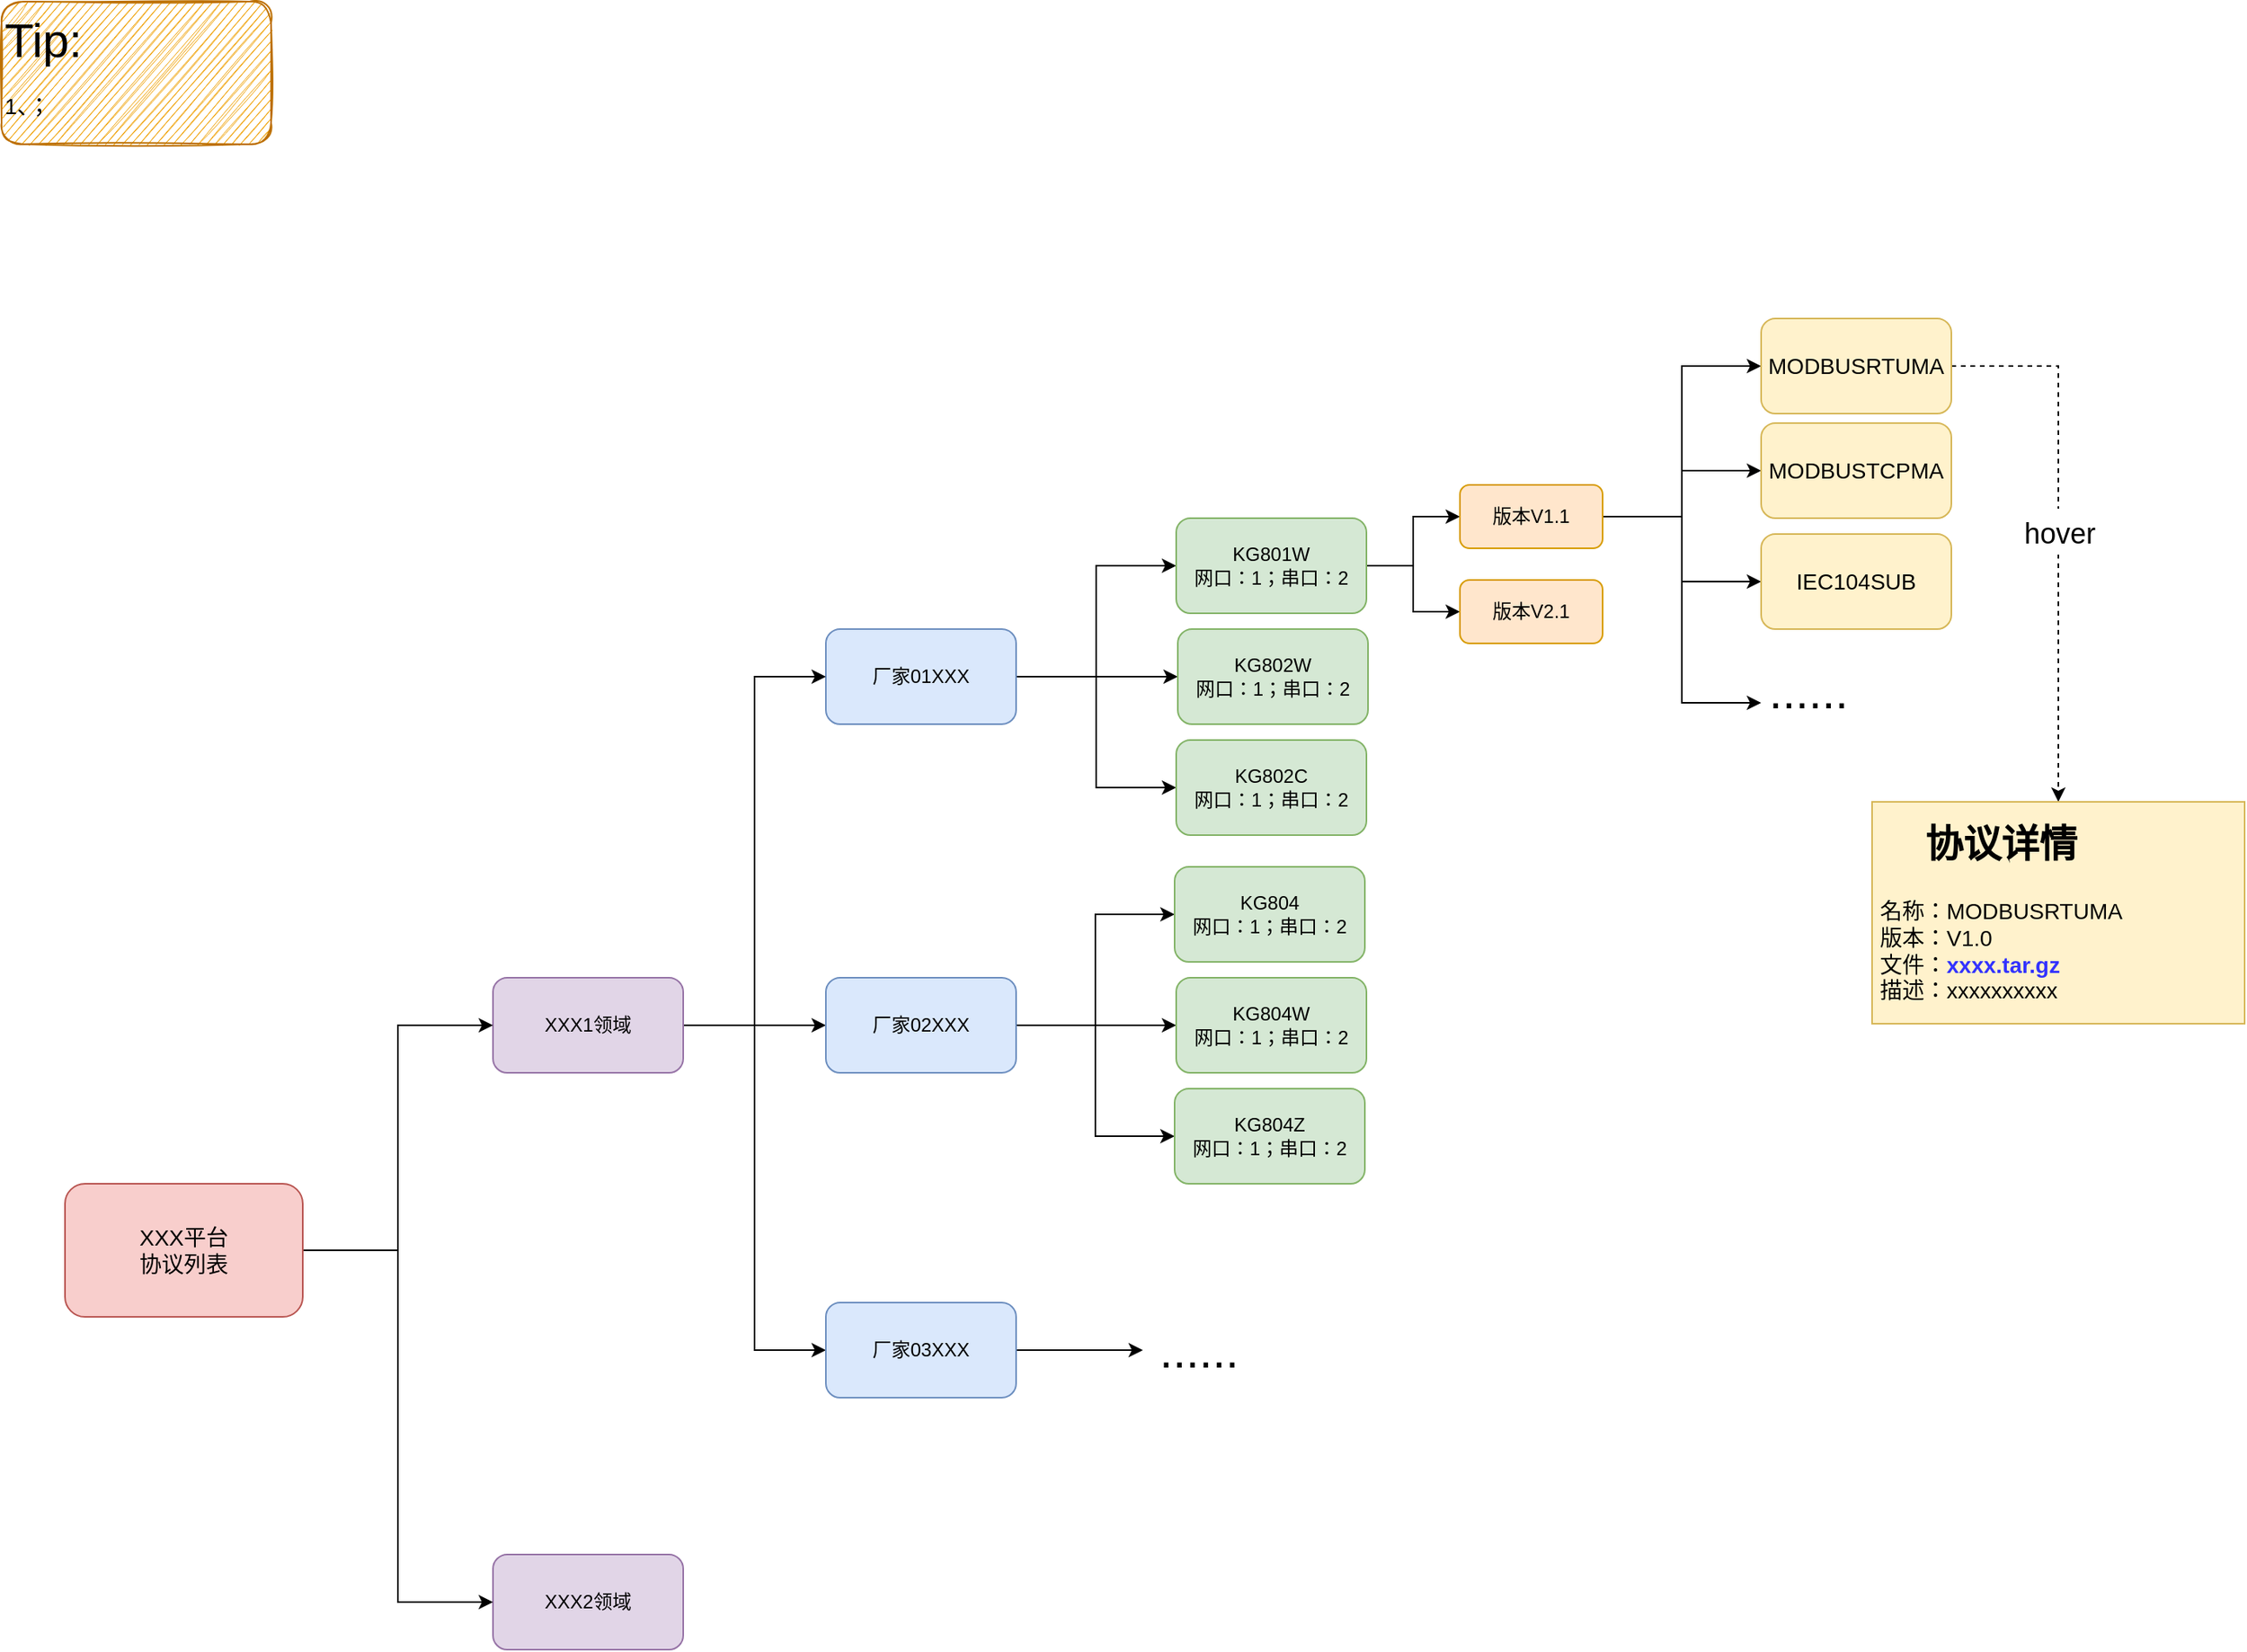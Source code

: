 <mxfile version="20.6.0" type="github">
  <diagram id="75FGShUzCQrUq0EQokse" name="第 1 页">
    <mxGraphModel dx="1606" dy="925" grid="1" gridSize="10" guides="1" tooltips="1" connect="1" arrows="1" fold="1" page="1" pageScale="1" pageWidth="827" pageHeight="1169" math="0" shadow="0">
      <root>
        <mxCell id="0" />
        <mxCell id="1" parent="0" />
        <mxCell id="CHu2IBjWPz0jFUEwYMhh-9" style="edgeStyle=orthogonalEdgeStyle;rounded=0;orthogonalLoop=1;jettySize=auto;html=1;exitX=1;exitY=0.5;exitDx=0;exitDy=0;entryX=0;entryY=0.5;entryDx=0;entryDy=0;" edge="1" parent="1" source="CHu2IBjWPz0jFUEwYMhh-2" target="CHu2IBjWPz0jFUEwYMhh-5">
          <mxGeometry relative="1" as="geometry" />
        </mxCell>
        <mxCell id="CHu2IBjWPz0jFUEwYMhh-10" style="edgeStyle=orthogonalEdgeStyle;rounded=0;orthogonalLoop=1;jettySize=auto;html=1;exitX=1;exitY=0.5;exitDx=0;exitDy=0;entryX=0;entryY=0.5;entryDx=0;entryDy=0;" edge="1" parent="1" source="CHu2IBjWPz0jFUEwYMhh-2" target="CHu2IBjWPz0jFUEwYMhh-7">
          <mxGeometry relative="1" as="geometry" />
        </mxCell>
        <mxCell id="CHu2IBjWPz0jFUEwYMhh-11" style="edgeStyle=orthogonalEdgeStyle;rounded=0;orthogonalLoop=1;jettySize=auto;html=1;exitX=1;exitY=0.5;exitDx=0;exitDy=0;entryX=0;entryY=0.5;entryDx=0;entryDy=0;" edge="1" parent="1" source="CHu2IBjWPz0jFUEwYMhh-2" target="CHu2IBjWPz0jFUEwYMhh-8">
          <mxGeometry relative="1" as="geometry" />
        </mxCell>
        <mxCell id="CHu2IBjWPz0jFUEwYMhh-2" value="厂家01XXX" style="rounded=1;whiteSpace=wrap;html=1;fillColor=#dae8fc;strokeColor=#6c8ebf;" vertex="1" parent="1">
          <mxGeometry x="570" y="406" width="120" height="60" as="geometry" />
        </mxCell>
        <mxCell id="CHu2IBjWPz0jFUEwYMhh-12" style="edgeStyle=orthogonalEdgeStyle;rounded=0;orthogonalLoop=1;jettySize=auto;html=1;exitX=1;exitY=0.5;exitDx=0;exitDy=0;entryX=0;entryY=0.5;entryDx=0;entryDy=0;" edge="1" parent="1" source="CHu2IBjWPz0jFUEwYMhh-3" target="CHu2IBjWPz0jFUEwYMhh-2">
          <mxGeometry relative="1" as="geometry" />
        </mxCell>
        <mxCell id="CHu2IBjWPz0jFUEwYMhh-13" style="edgeStyle=orthogonalEdgeStyle;rounded=0;orthogonalLoop=1;jettySize=auto;html=1;exitX=1;exitY=0.5;exitDx=0;exitDy=0;entryX=0;entryY=0.5;entryDx=0;entryDy=0;" edge="1" parent="1" source="CHu2IBjWPz0jFUEwYMhh-3" target="CHu2IBjWPz0jFUEwYMhh-4">
          <mxGeometry relative="1" as="geometry" />
        </mxCell>
        <mxCell id="CHu2IBjWPz0jFUEwYMhh-22" style="edgeStyle=orthogonalEdgeStyle;rounded=0;orthogonalLoop=1;jettySize=auto;html=1;exitX=1;exitY=0.5;exitDx=0;exitDy=0;entryX=0;entryY=0.5;entryDx=0;entryDy=0;" edge="1" parent="1" source="CHu2IBjWPz0jFUEwYMhh-3" target="CHu2IBjWPz0jFUEwYMhh-21">
          <mxGeometry relative="1" as="geometry" />
        </mxCell>
        <mxCell id="CHu2IBjWPz0jFUEwYMhh-3" value="XXX1领域" style="rounded=1;whiteSpace=wrap;html=1;fillColor=#e1d5e7;strokeColor=#9673a6;" vertex="1" parent="1">
          <mxGeometry x="360" y="626" width="120" height="60" as="geometry" />
        </mxCell>
        <mxCell id="CHu2IBjWPz0jFUEwYMhh-18" style="edgeStyle=orthogonalEdgeStyle;rounded=0;orthogonalLoop=1;jettySize=auto;html=1;exitX=1;exitY=0.5;exitDx=0;exitDy=0;entryX=0;entryY=0.5;entryDx=0;entryDy=0;" edge="1" parent="1" source="CHu2IBjWPz0jFUEwYMhh-4" target="CHu2IBjWPz0jFUEwYMhh-15">
          <mxGeometry relative="1" as="geometry" />
        </mxCell>
        <mxCell id="CHu2IBjWPz0jFUEwYMhh-19" style="edgeStyle=orthogonalEdgeStyle;rounded=0;orthogonalLoop=1;jettySize=auto;html=1;exitX=1;exitY=0.5;exitDx=0;exitDy=0;entryX=0;entryY=0.5;entryDx=0;entryDy=0;" edge="1" parent="1" source="CHu2IBjWPz0jFUEwYMhh-4" target="CHu2IBjWPz0jFUEwYMhh-16">
          <mxGeometry relative="1" as="geometry" />
        </mxCell>
        <mxCell id="CHu2IBjWPz0jFUEwYMhh-20" style="edgeStyle=orthogonalEdgeStyle;rounded=0;orthogonalLoop=1;jettySize=auto;html=1;exitX=1;exitY=0.5;exitDx=0;exitDy=0;entryX=0;entryY=0.5;entryDx=0;entryDy=0;" edge="1" parent="1" source="CHu2IBjWPz0jFUEwYMhh-4" target="CHu2IBjWPz0jFUEwYMhh-17">
          <mxGeometry relative="1" as="geometry" />
        </mxCell>
        <mxCell id="CHu2IBjWPz0jFUEwYMhh-4" value="厂家02XXX" style="rounded=1;whiteSpace=wrap;html=1;fillColor=#dae8fc;strokeColor=#6c8ebf;" vertex="1" parent="1">
          <mxGeometry x="570" y="626" width="120" height="60" as="geometry" />
        </mxCell>
        <mxCell id="CHu2IBjWPz0jFUEwYMhh-50" style="edgeStyle=orthogonalEdgeStyle;rounded=0;orthogonalLoop=1;jettySize=auto;html=1;exitX=1;exitY=0.5;exitDx=0;exitDy=0;entryX=0;entryY=0.5;entryDx=0;entryDy=0;fontSize=30;" edge="1" parent="1" source="CHu2IBjWPz0jFUEwYMhh-5" target="CHu2IBjWPz0jFUEwYMhh-49">
          <mxGeometry relative="1" as="geometry" />
        </mxCell>
        <mxCell id="CHu2IBjWPz0jFUEwYMhh-52" style="edgeStyle=orthogonalEdgeStyle;rounded=0;orthogonalLoop=1;jettySize=auto;html=1;exitX=1;exitY=0.5;exitDx=0;exitDy=0;entryX=0;entryY=0.5;entryDx=0;entryDy=0;fontSize=30;" edge="1" parent="1" source="CHu2IBjWPz0jFUEwYMhh-5" target="CHu2IBjWPz0jFUEwYMhh-51">
          <mxGeometry relative="1" as="geometry" />
        </mxCell>
        <mxCell id="CHu2IBjWPz0jFUEwYMhh-5" value="KG801W&lt;br&gt;网口：1；串口：2" style="rounded=1;whiteSpace=wrap;html=1;fillColor=#d5e8d4;strokeColor=#82b366;" vertex="1" parent="1">
          <mxGeometry x="791" y="336" width="120" height="60" as="geometry" />
        </mxCell>
        <mxCell id="CHu2IBjWPz0jFUEwYMhh-7" value="&lt;span style=&quot;text-align: left;&quot;&gt;KG802W&lt;br&gt;&lt;/span&gt;网口：1；串口：2&lt;span style=&quot;text-align: left;&quot;&gt;&lt;br&gt;&lt;/span&gt;" style="rounded=1;whiteSpace=wrap;html=1;fillColor=#d5e8d4;strokeColor=#82b366;" vertex="1" parent="1">
          <mxGeometry x="792" y="406" width="120" height="60" as="geometry" />
        </mxCell>
        <mxCell id="CHu2IBjWPz0jFUEwYMhh-8" value="&lt;div style=&quot;&quot;&gt;&lt;span style=&quot;background-color: initial;&quot;&gt;KG802C&lt;/span&gt;&lt;/div&gt;&lt;div style=&quot;&quot;&gt;&lt;span style=&quot;&quot;&gt;网口：1；串口：2&lt;/span&gt;&lt;span style=&quot;background-color: initial;&quot;&gt;&lt;br&gt;&lt;/span&gt;&lt;/div&gt;" style="rounded=1;whiteSpace=wrap;html=1;fillColor=#d5e8d4;strokeColor=#82b366;" vertex="1" parent="1">
          <mxGeometry x="791" y="476" width="120" height="60" as="geometry" />
        </mxCell>
        <mxCell id="CHu2IBjWPz0jFUEwYMhh-15" value="&lt;span style=&quot;text-align: left;&quot;&gt;KG804&lt;/span&gt;&lt;br&gt;网口：1；串口：2" style="rounded=1;whiteSpace=wrap;html=1;fillColor=#d5e8d4;strokeColor=#82b366;" vertex="1" parent="1">
          <mxGeometry x="790" y="556" width="120" height="60" as="geometry" />
        </mxCell>
        <mxCell id="CHu2IBjWPz0jFUEwYMhh-16" value="&lt;span style=&quot;text-align: left;&quot;&gt;KG804W&lt;/span&gt;&lt;span style=&quot;text-align: left;&quot;&gt;&lt;br&gt;&lt;/span&gt;网口：1；串口：2&lt;span style=&quot;text-align: left;&quot;&gt;&lt;br&gt;&lt;/span&gt;" style="rounded=1;whiteSpace=wrap;html=1;fillColor=#d5e8d4;strokeColor=#82b366;" vertex="1" parent="1">
          <mxGeometry x="791" y="626" width="120" height="60" as="geometry" />
        </mxCell>
        <mxCell id="CHu2IBjWPz0jFUEwYMhh-17" value="&lt;div style=&quot;&quot;&gt;&lt;span style=&quot;text-align: left;&quot;&gt;KG804Z&lt;/span&gt;&lt;br&gt;&lt;/div&gt;&lt;div style=&quot;&quot;&gt;&lt;span style=&quot;&quot;&gt;网口：1；串口：2&lt;/span&gt;&lt;span style=&quot;background-color: initial;&quot;&gt;&lt;br&gt;&lt;/span&gt;&lt;/div&gt;" style="rounded=1;whiteSpace=wrap;html=1;fillColor=#d5e8d4;strokeColor=#82b366;" vertex="1" parent="1">
          <mxGeometry x="790" y="696" width="120" height="60" as="geometry" />
        </mxCell>
        <mxCell id="CHu2IBjWPz0jFUEwYMhh-24" value="" style="edgeStyle=orthogonalEdgeStyle;rounded=0;orthogonalLoop=1;jettySize=auto;html=1;" edge="1" parent="1" source="CHu2IBjWPz0jFUEwYMhh-21">
          <mxGeometry relative="1" as="geometry">
            <mxPoint x="770" y="861" as="targetPoint" />
          </mxGeometry>
        </mxCell>
        <mxCell id="CHu2IBjWPz0jFUEwYMhh-21" value="厂家03XXX" style="rounded=1;whiteSpace=wrap;html=1;fillColor=#dae8fc;strokeColor=#6c8ebf;" vertex="1" parent="1">
          <mxGeometry x="570" y="831" width="120" height="60" as="geometry" />
        </mxCell>
        <mxCell id="CHu2IBjWPz0jFUEwYMhh-26" value="......" style="text;html=1;align=center;verticalAlign=middle;resizable=0;points=[];autosize=1;strokeColor=none;fillColor=none;fontSize=30;" vertex="1" parent="1">
          <mxGeometry x="770" y="836" width="70" height="50" as="geometry" />
        </mxCell>
        <mxCell id="CHu2IBjWPz0jFUEwYMhh-39" style="edgeStyle=orthogonalEdgeStyle;rounded=0;orthogonalLoop=1;jettySize=auto;html=1;exitX=1;exitY=0.5;exitDx=0;exitDy=0;entryX=0;entryY=0.5;entryDx=0;entryDy=0;fontSize=14;" edge="1" parent="1" source="CHu2IBjWPz0jFUEwYMhh-49" target="CHu2IBjWPz0jFUEwYMhh-35">
          <mxGeometry relative="1" as="geometry">
            <mxPoint x="1197" y="306" as="sourcePoint" />
          </mxGeometry>
        </mxCell>
        <mxCell id="CHu2IBjWPz0jFUEwYMhh-42" style="edgeStyle=orthogonalEdgeStyle;rounded=0;orthogonalLoop=1;jettySize=auto;html=1;exitX=1;exitY=0.5;exitDx=0;exitDy=0;entryX=0;entryY=0.5;entryDx=0;entryDy=0;fontSize=14;" edge="1" parent="1" source="CHu2IBjWPz0jFUEwYMhh-49" target="CHu2IBjWPz0jFUEwYMhh-36">
          <mxGeometry relative="1" as="geometry">
            <mxPoint x="1197" y="306" as="sourcePoint" />
          </mxGeometry>
        </mxCell>
        <mxCell id="CHu2IBjWPz0jFUEwYMhh-43" style="edgeStyle=orthogonalEdgeStyle;rounded=0;orthogonalLoop=1;jettySize=auto;html=1;exitX=1;exitY=0.5;exitDx=0;exitDy=0;entryX=0;entryY=0.5;entryDx=0;entryDy=0;fontSize=14;" edge="1" parent="1" source="CHu2IBjWPz0jFUEwYMhh-49" target="CHu2IBjWPz0jFUEwYMhh-38">
          <mxGeometry relative="1" as="geometry">
            <mxPoint x="1197" y="306" as="sourcePoint" />
          </mxGeometry>
        </mxCell>
        <mxCell id="CHu2IBjWPz0jFUEwYMhh-48" style="edgeStyle=orthogonalEdgeStyle;rounded=0;orthogonalLoop=1;jettySize=auto;html=1;exitX=1;exitY=0.5;exitDx=0;exitDy=0;entryX=0;entryY=0.75;entryDx=0;entryDy=0;fontSize=14;" edge="1" parent="1" source="CHu2IBjWPz0jFUEwYMhh-49" target="CHu2IBjWPz0jFUEwYMhh-47">
          <mxGeometry relative="1" as="geometry">
            <mxPoint x="1197" y="306" as="sourcePoint" />
          </mxGeometry>
        </mxCell>
        <mxCell id="CHu2IBjWPz0jFUEwYMhh-63" value="&lt;font style=&quot;font-size: 18px;&quot; color=&quot;#000000&quot;&gt;hover&lt;/font&gt;" style="edgeStyle=orthogonalEdgeStyle;orthogonalLoop=1;jettySize=auto;html=1;exitX=1;exitY=0.5;exitDx=0;exitDy=0;entryX=0.5;entryY=0;entryDx=0;entryDy=0;fontSize=24;fontColor=#3333FF;rounded=0;dashed=1;" edge="1" parent="1" source="CHu2IBjWPz0jFUEwYMhh-35" target="CHu2IBjWPz0jFUEwYMhh-62">
          <mxGeometry relative="1" as="geometry" />
        </mxCell>
        <mxCell id="CHu2IBjWPz0jFUEwYMhh-35" value="MODBUSRTUMA" style="rounded=1;whiteSpace=wrap;html=1;fontSize=14;fillColor=#fff2cc;strokeColor=#d6b656;" vertex="1" parent="1">
          <mxGeometry x="1160" y="210" width="120" height="60" as="geometry" />
        </mxCell>
        <mxCell id="CHu2IBjWPz0jFUEwYMhh-36" value="MODBUSTCPMA" style="rounded=1;whiteSpace=wrap;html=1;fontSize=14;fillColor=#fff2cc;strokeColor=#d6b656;" vertex="1" parent="1">
          <mxGeometry x="1160" y="276" width="120" height="60" as="geometry" />
        </mxCell>
        <mxCell id="CHu2IBjWPz0jFUEwYMhh-38" value="&lt;span style=&quot;text-align: left;&quot;&gt;IEC104SUB&lt;/span&gt;" style="rounded=1;whiteSpace=wrap;html=1;fontSize=14;fillColor=#fff2cc;strokeColor=#d6b656;" vertex="1" parent="1">
          <mxGeometry x="1160" y="346" width="120" height="60" as="geometry" />
        </mxCell>
        <mxCell id="CHu2IBjWPz0jFUEwYMhh-47" value="......" style="text;html=1;strokeColor=none;fillColor=none;align=center;verticalAlign=middle;whiteSpace=wrap;rounded=0;fontSize=30;" vertex="1" parent="1">
          <mxGeometry x="1160" y="430" width="60" height="30" as="geometry" />
        </mxCell>
        <mxCell id="CHu2IBjWPz0jFUEwYMhh-49" value="版本V1.1" style="rounded=1;whiteSpace=wrap;html=1;fillColor=#ffe6cc;strokeColor=#d79b00;" vertex="1" parent="1">
          <mxGeometry x="970" y="315" width="90" height="40" as="geometry" />
        </mxCell>
        <mxCell id="CHu2IBjWPz0jFUEwYMhh-51" value="版本V2.1" style="rounded=1;whiteSpace=wrap;html=1;fillColor=#ffe6cc;strokeColor=#d79b00;" vertex="1" parent="1">
          <mxGeometry x="970" y="375" width="90" height="40" as="geometry" />
        </mxCell>
        <mxCell id="CHu2IBjWPz0jFUEwYMhh-56" value="Tip:&lt;br&gt;&lt;font style=&quot;font-size: 14px;&quot;&gt;1、；&lt;/font&gt;" style="text;html=1;strokeColor=#BD7000;fillColor=#f0a30a;align=left;verticalAlign=top;whiteSpace=wrap;rounded=1;fontSize=30;fontColor=#000000;sketch=1;shadow=0;glass=0;strokeWidth=1;" vertex="1" parent="1">
          <mxGeometry x="50" y="10" width="170" height="90" as="geometry" />
        </mxCell>
        <mxCell id="CHu2IBjWPz0jFUEwYMhh-57" value="XXX2领域" style="rounded=1;whiteSpace=wrap;html=1;fillColor=#e1d5e7;strokeColor=#9673a6;" vertex="1" parent="1">
          <mxGeometry x="360" y="990" width="120" height="60" as="geometry" />
        </mxCell>
        <mxCell id="CHu2IBjWPz0jFUEwYMhh-59" style="edgeStyle=orthogonalEdgeStyle;rounded=0;orthogonalLoop=1;jettySize=auto;html=1;exitX=1;exitY=0.5;exitDx=0;exitDy=0;entryX=0;entryY=0.5;entryDx=0;entryDy=0;fontSize=14;" edge="1" parent="1" source="CHu2IBjWPz0jFUEwYMhh-58" target="CHu2IBjWPz0jFUEwYMhh-3">
          <mxGeometry relative="1" as="geometry" />
        </mxCell>
        <mxCell id="CHu2IBjWPz0jFUEwYMhh-60" style="edgeStyle=orthogonalEdgeStyle;rounded=0;orthogonalLoop=1;jettySize=auto;html=1;exitX=1;exitY=0.5;exitDx=0;exitDy=0;entryX=0;entryY=0.5;entryDx=0;entryDy=0;fontSize=14;" edge="1" parent="1" source="CHu2IBjWPz0jFUEwYMhh-58" target="CHu2IBjWPz0jFUEwYMhh-57">
          <mxGeometry relative="1" as="geometry" />
        </mxCell>
        <mxCell id="CHu2IBjWPz0jFUEwYMhh-58" value="XXX平台&lt;br&gt;协议列表" style="rounded=1;whiteSpace=wrap;html=1;shadow=0;glass=0;sketch=0;strokeWidth=1;fontSize=14;fillColor=#f8cecc;strokeColor=#b85450;" vertex="1" parent="1">
          <mxGeometry x="90" y="756" width="150" height="84" as="geometry" />
        </mxCell>
        <mxCell id="CHu2IBjWPz0jFUEwYMhh-62" value="&lt;h1 style=&quot;text-align: center;&quot;&gt;&lt;font style=&quot;font-size: 24px;&quot;&gt;协议详情&lt;/font&gt;&lt;/h1&gt;&lt;p&gt;&lt;/p&gt;&lt;span style=&quot;text-align: center;&quot;&gt;名称：MODBUSRTUMA&lt;br&gt;版本：V1.0&lt;br&gt;文件：&lt;font color=&quot;#3333ff&quot;&gt;&lt;b&gt;xxxx.tar.gz&lt;/b&gt;&lt;br&gt;&lt;/font&gt;描述：xxxxxxxxxx&lt;br&gt;&lt;br&gt;&lt;/span&gt;" style="text;html=1;strokeColor=#d6b656;fillColor=#fff2cc;spacing=5;spacingTop=-20;whiteSpace=wrap;overflow=hidden;rounded=0;shadow=0;glass=0;sketch=0;strokeWidth=1;fontSize=14;" vertex="1" parent="1">
          <mxGeometry x="1230" y="515" width="235" height="140" as="geometry" />
        </mxCell>
      </root>
    </mxGraphModel>
  </diagram>
</mxfile>
